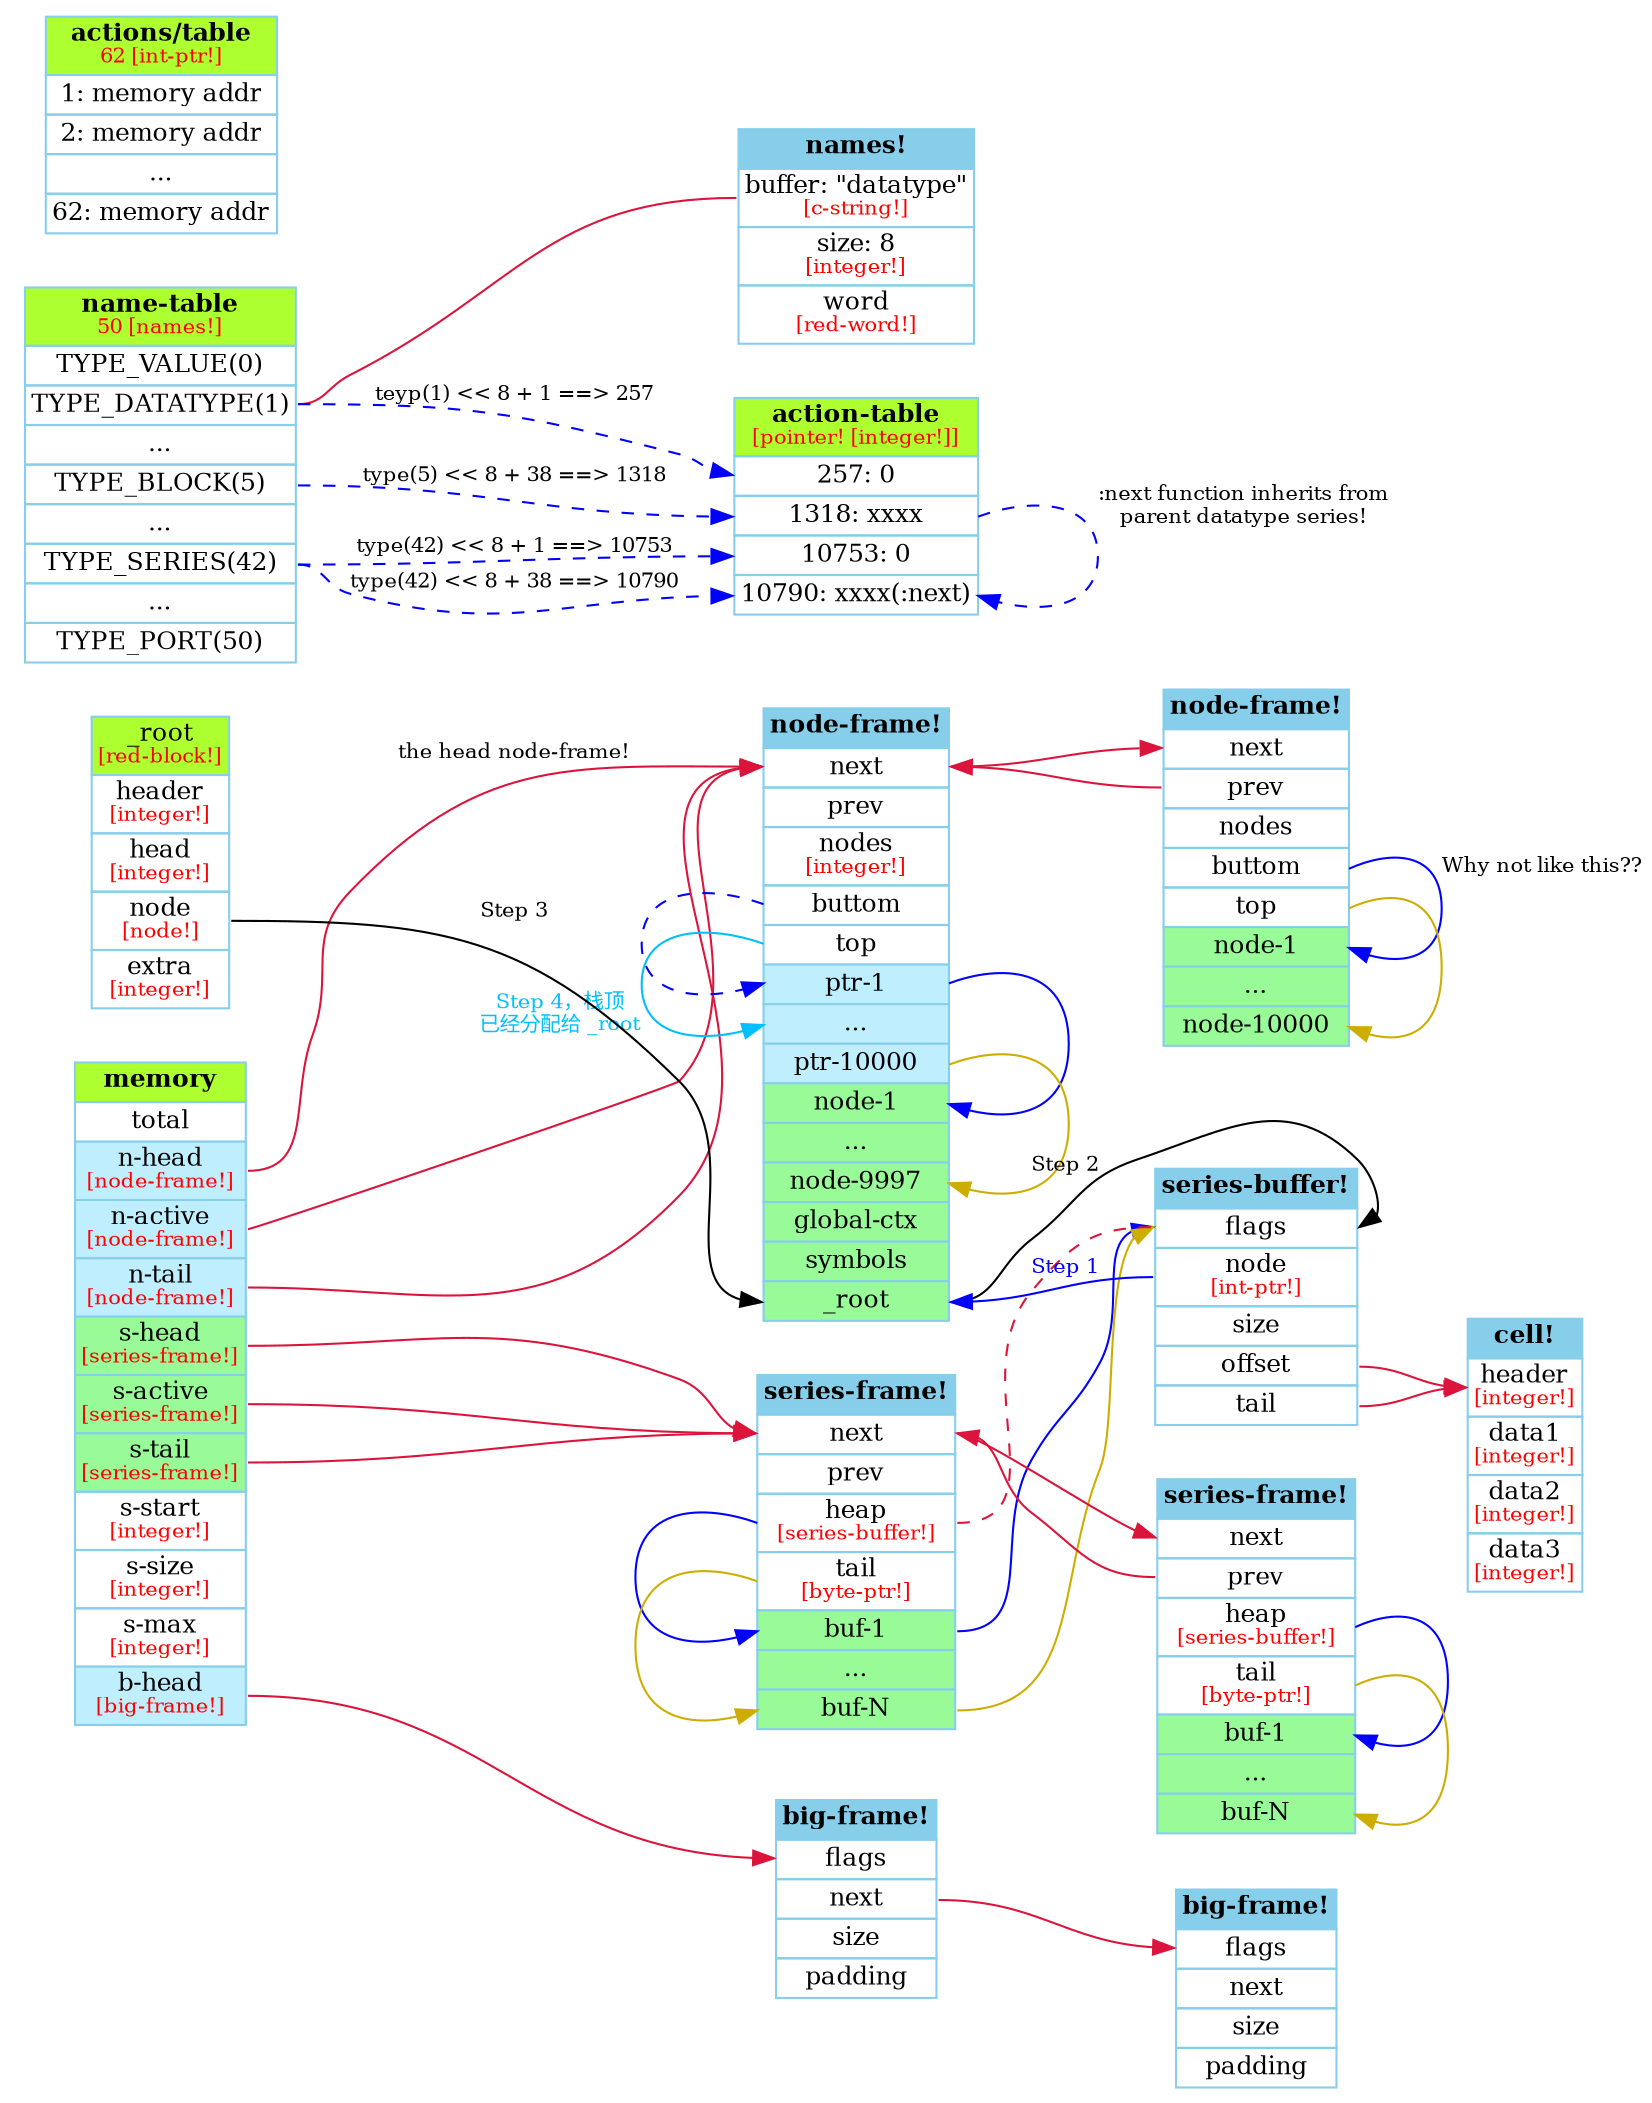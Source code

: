 digraph g {    
    fontname = "Verdana";
    fontsize = 10;
    rankdir = LR; 

    node [shape="record", width=.1, height=.1];
    node [fontsize=12, color="skyblue", shape="record"];  
    edge [fontsize=10, color="crimson", style="solid"];
    node [shape="plaintext"];

    # http://sandbox.kidstrythisathome.com/erdos/

    # http://icodeit.org/2015/11/using-graphviz-drawing/
    # https://casatwy.com/shi-yong-dotyu-yan-he-graphvizhui-tu-fan-yi.html
    # http://itopic.org/graphviz.html

    # https://graphviz.gitlab.io/_pages/doc/info/shapes.html#html
    # https://graphviz.gitlab.io/_pages/doc/info/colors.html

    memory [
        label = <
            <table border="0" cellborder="1" cellspacing="0" align="left" TOOLTIP="memory">
                <tr><td BGCOLOR="greenyellow"><b>memory</b></td></tr>
                <tr><td port="f1">total</td></tr>
                <tr><td port="f2" BGCOLOR="lightblue1">n-head<br ALIGN="CENTER"/><font point-size="10" color="red">[node-frame!]</font></td></tr>
                <tr><td port="f3" BGCOLOR="lightblue1">n-active<br ALIGN="CENTER"/><font point-size="10" color="red">[node-frame!]</font></td></tr>
                <tr><td port="f4" BGCOLOR="lightblue1">n-tail<br ALIGN="CENTER"/><font point-size="10" color="red">[node-frame!]</font></td></tr>
                <tr><td port="f5" BGCOLOR="palegreen">s-head<br ALIGN="CENTER"/><font point-size="10" color="red">[series-frame!]</font></td></tr>
                <tr><td port="f6" BGCOLOR="palegreen">s-active<br ALIGN="CENTER"/><font point-size="10" color="red">[series-frame!]</font></td></tr>
                <tr><td port="f7" BGCOLOR="palegreen">s-tail<br ALIGN="CENTER"/><font point-size="10" color="red">[series-frame!]</font></td></tr>
                <tr><td port="f8">s-start<br ALIGN="CENTER"/><font point-size="10" color="red">[integer!]</font></td></tr>
                <tr><td port="f9">s-size<br ALIGN="CENTER"/><font point-size="10" color="red">[integer!]</font></td></tr>
                <tr><td port="f10">s-max<br ALIGN="CENTER"/><font point-size="10" color="red">[integer!]</font></td></tr>
                <tr><td port="f11" BGCOLOR="lightblue1">b-head<br ALIGN="CENTER"/><font point-size="10" color="red">[big-frame!]</font></td></tr>
            </table>
        >
    ];


    "node-frame!" [
        label = <
            <table border="0" cellborder="1" cellspacing="0" align="left">
                <tr><td BGCOLOR="skyblue"><b>node-frame!</b></td></tr>
                <tr><td port="f1">next</td></tr>
                <tr><td port="f2">prev</td></tr>
                <tr><td port="f3">nodes<br ALIGN="CENTER"/><font point-size="10" color="red">[integer!]</font></td></tr>
                <tr><td port="f4">buttom</td></tr>
                <tr><td port="f5">top</td></tr>
                <tr><td port="p1" BGCOLOR="lightblue1">ptr-1</td></tr>
                <tr><td port="p2" BGCOLOR="lightblue1">...</td></tr>
                <tr><td port="p3" BGCOLOR="lightblue1">ptr-10000</td></tr>
                <tr><td port="n1" BGCOLOR="palegreen">node-1</td></tr>
                <tr><td port="n2" BGCOLOR="palegreen">...</td></tr>
                <tr><td port="n3" BGCOLOR="palegreen">node-9997</td></tr>
                <tr><td port="n6" BGCOLOR="palegreen">global-ctx</td></tr>
                <tr><td port="n5" BGCOLOR="palegreen">symbols</td></tr>
                <tr><td port="n4" BGCOLOR="palegreen">_root</td></tr>
            </table>
        >
    ];
    "node-frame!":f4:w -> "node-frame!":p1:w [color=blue style=dashed];
    #"node-frame!":f5:w -> "node-frame!":p3:w [color=gold3];
    "node-frame!":p1:e -> "node-frame!":n1:e [color=blue];
    "node-frame!":p3:e -> "node-frame!":n3:e [color=gold3];

    memory:f2 -> "node-frame!":f1 [label="the head node-frame!"];
    memory:f3 -> "node-frame!":f1;
    memory:f4 -> "node-frame!":f1;
    memory:f5 -> "series-frame!":f1;
    memory:f6 -> "series-frame!":f1;
    memory:f7 -> "series-frame!":f1;
    memory:f11 -> "big-frame!":f1;

    "next-node-frame!" [
        label = <
            <table border="0" cellborder="1" cellspacing="0" align="left">
                <tr><td BGCOLOR="skyblue"><b>node-frame!</b></td></tr>
                <tr><td port="f1">next</td></tr>
                <tr><td port="f2">prev</td></tr>
                <tr><td port="f3">nodes</td></tr>
                <tr><td port="f4">buttom</td></tr>
                <tr><td port="f5">top</td></tr>
                <tr><td port="n1" BGCOLOR="palegreen">node-1</td></tr>
                <tr><td port="n2" BGCOLOR="palegreen">...</td></tr>
                <tr><td port="n3" BGCOLOR="palegreen">node-10000</td></tr>
            </table>
        >
    ];
    "next-node-frame!":f4:e -> "next-node-frame!":n1:e [color=blue, label="Why not like this??"];
    "next-node-frame!":f5:e -> "next-node-frame!":n3:e [color=gold3];


    "series-frame!" [
        label = <
            <table border="0" cellborder="1" cellspacing="0" align="left">
                <tr><td BGCOLOR="skyblue"><b>series-frame!</b></td></tr>
                <tr><td port="f1">next</td></tr>
                <tr><td port="f2">prev</td></tr>
                <tr><td port="f3">heap<br ALIGN="CENTER"/><font point-size="10" color="red">[series-buffer!]</font></td></tr>
                <tr><td port="f4">tail<br ALIGN="CENTER"/><font point-size="10" color="red">[byte-ptr!]</font></td></tr>
                <tr><td port="b1" BGCOLOR="palegreen">buf-1</td></tr>
                <tr><td port="b2" BGCOLOR="palegreen">...</td></tr>
                <tr><td port="b3" BGCOLOR="palegreen">buf-N</td></tr>
            </table>
        >
    ];
    "series-frame!":f3:w -> "series-frame!":b1:w [color=blue];
    "series-frame!":f4:w -> "series-frame!":b3:w [color=gold3];
    "series-frame!":b1:e -> "series-buffer!":f1:w [color=blue];
    "series-frame!":b3:e -> "series-buffer!":f1:w [color=gold3];

    "next-series-frame!" [
        label = <
            <table border="0" cellborder="1" cellspacing="0" align="left">
                <tr><td BGCOLOR="skyblue"><b>series-frame!</b></td></tr>
                <tr><td port="f1">next</td></tr>
                <tr><td port="f2">prev</td></tr>
                <tr><td port="f3">heap<br ALIGN="CENTER"/><font point-size="10" color="red">[series-buffer!]</font></td></tr>
                <tr><td port="f4">tail<br ALIGN="CENTER"/><font point-size="10" color="red">[byte-ptr!]</font></td></tr>
                <tr><td port="b1" BGCOLOR="palegreen">buf-1</td></tr>
                <tr><td port="b2" BGCOLOR="palegreen">...</td></tr>
                <tr><td port="b3" BGCOLOR="palegreen">buf-N</td></tr>
            </table>
        >
    ];
    "next-series-frame!":f3:e -> "next-series-frame!":b1:e [color=blue];
    "next-series-frame!":f4:e -> "next-series-frame!":b3:e [color=gold3];

    "series-buffer!" [
        label = <
            <table border="0" cellborder="1" cellspacing="0" align="left">
                <tr><td BGCOLOR="skyblue"><b>series-buffer!</b></td></tr>
                <tr><td port="f1">flags</td></tr>
                <tr><td port="f2">node<br ALIGN="CENTER"/><font point-size="10" color="red">[int-ptr!]</font></td></tr>
                <tr><td port="f3">size</td></tr>
                <tr><td port="f4">offset</td></tr>
                <tr><td port="f5">tail</td></tr>
            </table>
        >
    ];

    _root [
        label = <
            <table border="0" cellborder="1" cellspacing="0" align="left" TOOLTIP="_root">
                <tr><td BGCOLOR="greenyellow">_root<br ALIGN="CENTER"/><font point-size="10" color="red">[red-block!]</font></td></tr>
                <tr><td port="f1">header<br ALIGN="CENTER"/><font point-size="10" color="red">[integer!]</font></td></tr>
                <tr><td port="f2">head<br ALIGN="CENTER"/><font point-size="10" color="red">[integer!]</font></td></tr>
                <tr><td port="f3">node<br ALIGN="CENTER"/><font point-size="10" color="red">[node!]</font></td></tr>
                <tr><td port="f4">extra<br ALIGN="CENTER"/><font point-size="10" color="red">[integer!]</font></td></tr>
            </table>
        >
    ];
    "series-buffer!":f2:w -> "node-frame!":n4:e [color=blue, fontcolor=blue, label="Step 1"];
    "node-frame!":n4:e -> "series-buffer!":f1:e [color=black, label="Step 2"];
    _root:f3:e -> "node-frame!":n4:w [color=black, label="Step 3"];
    "node-frame!":f5:w -> "node-frame!":p2:w [color=deepskyblue, fontcolor=deepskyblue, label="Step 4，栈顶\n已经分配给 _root"];

    "cell!" [
        label = <
            <table border="0" cellborder="1" cellspacing="0" align="left">
                <tr><td BGCOLOR="skyblue"><b>cell!</b></td></tr>
                <tr><td port="f1">header<br ALIGN="CENTER"/><font point-size="10" color="red">[integer!]</font></td></tr>
                <tr><td port="f2">data1<br ALIGN="CENTER"/><font point-size="10" color="red">[integer!]</font></td></tr>
                <tr><td port="f3">data2<br ALIGN="CENTER"/><font point-size="10" color="red">[integer!]</font></td></tr>
                <tr><td port="f4">data3<br ALIGN="CENTER"/><font point-size="10" color="red">[integer!]</font></td></tr>
            </table>
        >
    ];

    "big-frame!" [
        label = <
            <table border="0" cellborder="1" cellspacing="0" align="left">
                <tr><td BGCOLOR="skyblue"><b>big-frame!</b></td></tr>
                <tr><td port="f1">flags</td></tr>
                <tr><td port="f2">next</td></tr>
                <tr><td port="f3">size</td></tr>
                <tr><td port="f4">padding</td></tr>
            </table>
        >
    ];

    "next-big-frame!" [
        label = <
            <table border="0" cellborder="1" cellspacing="0" align="left">
                <tr><td BGCOLOR="skyblue"><b>big-frame!</b></td></tr>
                <tr><td port="f1">flags</td></tr>
                <tr><td port="f2">next</td></tr>
                <tr><td port="f3">size</td></tr>
                <tr><td port="f4">padding</td></tr>
            </table>
        >
    ];

    "node-frame!":f1:e -> "next-node-frame!":f1:w;
    "next-node-frame!":f2:w -> "node-frame!":f1:e;

    "series-frame!":f1:e -> "next-series-frame!":f1:w;
    "next-series-frame!":f2:w -> "series-frame!":f1:e;
    "series-frame!":f3 -> "series-buffer!":f1 [arrowhead="none" style=dashed];

    "big-frame!":f2:e -> "next-big-frame!":f1:w;

    "series-buffer!":f4 -> "cell!": f1;
    "series-buffer!":f5 -> "cell!": f1;


    #----------- name-table 
    "name-table" [
        label = <
            <table border="0" cellborder="1" cellspacing="0" align="left">
                <tr><td BGCOLOR="greenyellow"><b>name-table</b><br align="center"/><font point-size="10" color="red">50 [names!]</font></td></tr>
                <tr><td port="f1"><font point-size="12">TYPE_VALUE(0)</font></td></tr>
                <tr><td port="f2"><font point-size="12">TYPE_DATATYPE(1)</font></td></tr>
                <tr><td port="f3">...</td></tr>
                <tr><td port="f4"><font point-size="12">TYPE_BLOCK(5)</font></td></tr>
                <tr><td port="f5">...</td></tr>
                <tr><td port="f6"><font point-size="12">TYPE_SERIES(42)</font></td></tr>
                <tr><td port="f7">...</td></tr>
                <tr><td port="f8"><font point-size="12">TYPE_PORT(50)</font></td></tr>
            </table>
        >
    ];

    "names!" [
        label = <
            <table border="0" cellborder="1" cellspacing="0" align="left">
                <tr><td port="f0" BGCOLOR="skyblue"><b>names!</b></td></tr>
                <tr><td port="f1">buffer: "datatype"<br ALIGN="CENTER"/><font point-size="10" color="red">[c-string!]</font></td></tr>
                <tr><td port="f2">size: 8<br ALIGN="CENTER"/><font point-size="10" color="red">[integer!]</font></td></tr>
                <tr><td port="f3">word<br ALIGN="CENTER"/><font point-size="10" color="red">[red-word!]</font></td></tr>
            </table>
        >
    ];

    "name-table":f2 -> "names!":f1 [arrowhead="none"];

    #----------- action-table 

    "action-table" [
        label = <
            <table border="0" cellborder="1" cellspacing="0" align="left">
                <tr><td port="f0" BGCOLOR="greenyellow"><b>action-table</b><br align="center"/><font point-size="10" color="red">[pointer! [integer!]]</font></td></tr>

                <tr><td port="f1">257: 0</td></tr>
                <tr><td port="f2">1318: xxxx</td></tr>
                <tr><td port="f3">10753: 0</td></tr>
                <tr><td port="f4">10790: xxxx(:next)</td></tr>
                
            </table>
        >
    ];

    "name-table":f2 -> "action-table":f1 [color=Blue, style=dashed, label="teyp(1) << 8 + 1 ==> 257"];
    "name-table":f4 -> "action-table":f2 [color=Blue, style=dashed, label="type(5) << 8 + 38 ==> 1318"];
    "name-table":f6 -> "action-table":f3 [color=Blue, style=dashed, label="type(42) << 8 + 1 ==> 10753"];
    "name-table":f6 -> "action-table":f4 [color=Blue, style=dashed, label="type(42) << 8 + 38 ==> 10790"];
    "action-table":f2:e -> "action-table":f4:e [color=Blue, style=dashed, label=":next function inherits from\nparent datatype series!"]; 


    #----------- actions/table
    "actions/table" [
        label = <
            <table border="0" cellborder="1" cellspacing="0" align="left">
                <tr><td port="f0" BGCOLOR="greenyellow"><b>actions/table</b><br align="center"/><font point-size="10" color="red">62 [int-ptr!]</font></td></tr>
                <tr><td port="f1">1: memory addr</td></tr>
                <tr><td port="f2">2: memory addr</td></tr>
                <tr><td port="f3">...</td></tr>
                <tr><td port="f4">62: memory addr</td></tr>
            </table>
        >
    ];
}
